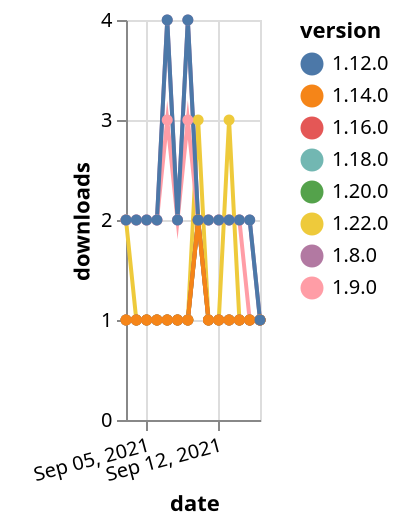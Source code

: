{"$schema": "https://vega.github.io/schema/vega-lite/v5.json", "description": "A simple bar chart with embedded data.", "data": {"values": [{"date": "2021-09-03", "total": 171, "delta": 1, "version": "1.18.0"}, {"date": "2021-09-04", "total": 172, "delta": 1, "version": "1.18.0"}, {"date": "2021-09-05", "total": 173, "delta": 1, "version": "1.18.0"}, {"date": "2021-09-06", "total": 174, "delta": 1, "version": "1.18.0"}, {"date": "2021-09-07", "total": 175, "delta": 1, "version": "1.18.0"}, {"date": "2021-09-08", "total": 176, "delta": 1, "version": "1.18.0"}, {"date": "2021-09-09", "total": 177, "delta": 1, "version": "1.18.0"}, {"date": "2021-09-10", "total": 179, "delta": 2, "version": "1.18.0"}, {"date": "2021-09-11", "total": 180, "delta": 1, "version": "1.18.0"}, {"date": "2021-09-12", "total": 181, "delta": 1, "version": "1.18.0"}, {"date": "2021-09-13", "total": 182, "delta": 1, "version": "1.18.0"}, {"date": "2021-09-14", "total": 183, "delta": 1, "version": "1.18.0"}, {"date": "2021-09-15", "total": 184, "delta": 1, "version": "1.18.0"}, {"date": "2021-09-16", "total": 185, "delta": 1, "version": "1.18.0"}, {"date": "2021-09-03", "total": 184, "delta": 2, "version": "1.22.0"}, {"date": "2021-09-04", "total": 185, "delta": 1, "version": "1.22.0"}, {"date": "2021-09-05", "total": 186, "delta": 1, "version": "1.22.0"}, {"date": "2021-09-06", "total": 187, "delta": 1, "version": "1.22.0"}, {"date": "2021-09-07", "total": 188, "delta": 1, "version": "1.22.0"}, {"date": "2021-09-08", "total": 189, "delta": 1, "version": "1.22.0"}, {"date": "2021-09-09", "total": 190, "delta": 1, "version": "1.22.0"}, {"date": "2021-09-10", "total": 193, "delta": 3, "version": "1.22.0"}, {"date": "2021-09-11", "total": 194, "delta": 1, "version": "1.22.0"}, {"date": "2021-09-12", "total": 195, "delta": 1, "version": "1.22.0"}, {"date": "2021-09-13", "total": 198, "delta": 3, "version": "1.22.0"}, {"date": "2021-09-14", "total": 199, "delta": 1, "version": "1.22.0"}, {"date": "2021-09-15", "total": 200, "delta": 1, "version": "1.22.0"}, {"date": "2021-09-16", "total": 201, "delta": 1, "version": "1.22.0"}, {"date": "2021-09-03", "total": 3104, "delta": 2, "version": "1.8.0"}, {"date": "2021-09-04", "total": 3106, "delta": 2, "version": "1.8.0"}, {"date": "2021-09-05", "total": 3108, "delta": 2, "version": "1.8.0"}, {"date": "2021-09-06", "total": 3110, "delta": 2, "version": "1.8.0"}, {"date": "2021-09-07", "total": 3114, "delta": 4, "version": "1.8.0"}, {"date": "2021-09-08", "total": 3116, "delta": 2, "version": "1.8.0"}, {"date": "2021-09-09", "total": 3120, "delta": 4, "version": "1.8.0"}, {"date": "2021-09-10", "total": 3122, "delta": 2, "version": "1.8.0"}, {"date": "2021-09-11", "total": 3124, "delta": 2, "version": "1.8.0"}, {"date": "2021-09-12", "total": 3126, "delta": 2, "version": "1.8.0"}, {"date": "2021-09-13", "total": 3128, "delta": 2, "version": "1.8.0"}, {"date": "2021-09-14", "total": 3130, "delta": 2, "version": "1.8.0"}, {"date": "2021-09-15", "total": 3132, "delta": 2, "version": "1.8.0"}, {"date": "2021-09-16", "total": 3133, "delta": 1, "version": "1.8.0"}, {"date": "2021-09-03", "total": 2515, "delta": 2, "version": "1.9.0"}, {"date": "2021-09-04", "total": 2517, "delta": 2, "version": "1.9.0"}, {"date": "2021-09-05", "total": 2519, "delta": 2, "version": "1.9.0"}, {"date": "2021-09-06", "total": 2521, "delta": 2, "version": "1.9.0"}, {"date": "2021-09-07", "total": 2524, "delta": 3, "version": "1.9.0"}, {"date": "2021-09-08", "total": 2526, "delta": 2, "version": "1.9.0"}, {"date": "2021-09-09", "total": 2529, "delta": 3, "version": "1.9.0"}, {"date": "2021-09-10", "total": 2531, "delta": 2, "version": "1.9.0"}, {"date": "2021-09-11", "total": 2533, "delta": 2, "version": "1.9.0"}, {"date": "2021-09-12", "total": 2535, "delta": 2, "version": "1.9.0"}, {"date": "2021-09-13", "total": 2537, "delta": 2, "version": "1.9.0"}, {"date": "2021-09-14", "total": 2539, "delta": 2, "version": "1.9.0"}, {"date": "2021-09-15", "total": 2540, "delta": 1, "version": "1.9.0"}, {"date": "2021-09-16", "total": 2541, "delta": 1, "version": "1.9.0"}, {"date": "2021-09-03", "total": 154, "delta": 1, "version": "1.20.0"}, {"date": "2021-09-04", "total": 155, "delta": 1, "version": "1.20.0"}, {"date": "2021-09-05", "total": 156, "delta": 1, "version": "1.20.0"}, {"date": "2021-09-06", "total": 157, "delta": 1, "version": "1.20.0"}, {"date": "2021-09-07", "total": 158, "delta": 1, "version": "1.20.0"}, {"date": "2021-09-08", "total": 159, "delta": 1, "version": "1.20.0"}, {"date": "2021-09-09", "total": 160, "delta": 1, "version": "1.20.0"}, {"date": "2021-09-10", "total": 162, "delta": 2, "version": "1.20.0"}, {"date": "2021-09-11", "total": 163, "delta": 1, "version": "1.20.0"}, {"date": "2021-09-12", "total": 164, "delta": 1, "version": "1.20.0"}, {"date": "2021-09-13", "total": 165, "delta": 1, "version": "1.20.0"}, {"date": "2021-09-14", "total": 166, "delta": 1, "version": "1.20.0"}, {"date": "2021-09-15", "total": 167, "delta": 1, "version": "1.20.0"}, {"date": "2021-09-16", "total": 168, "delta": 1, "version": "1.20.0"}, {"date": "2021-09-03", "total": 180, "delta": 1, "version": "1.16.0"}, {"date": "2021-09-04", "total": 181, "delta": 1, "version": "1.16.0"}, {"date": "2021-09-05", "total": 182, "delta": 1, "version": "1.16.0"}, {"date": "2021-09-06", "total": 183, "delta": 1, "version": "1.16.0"}, {"date": "2021-09-07", "total": 184, "delta": 1, "version": "1.16.0"}, {"date": "2021-09-08", "total": 185, "delta": 1, "version": "1.16.0"}, {"date": "2021-09-09", "total": 186, "delta": 1, "version": "1.16.0"}, {"date": "2021-09-10", "total": 188, "delta": 2, "version": "1.16.0"}, {"date": "2021-09-11", "total": 189, "delta": 1, "version": "1.16.0"}, {"date": "2021-09-12", "total": 190, "delta": 1, "version": "1.16.0"}, {"date": "2021-09-13", "total": 191, "delta": 1, "version": "1.16.0"}, {"date": "2021-09-14", "total": 192, "delta": 1, "version": "1.16.0"}, {"date": "2021-09-15", "total": 193, "delta": 1, "version": "1.16.0"}, {"date": "2021-09-16", "total": 194, "delta": 1, "version": "1.16.0"}, {"date": "2021-09-03", "total": 238, "delta": 1, "version": "1.14.0"}, {"date": "2021-09-04", "total": 239, "delta": 1, "version": "1.14.0"}, {"date": "2021-09-05", "total": 240, "delta": 1, "version": "1.14.0"}, {"date": "2021-09-06", "total": 241, "delta": 1, "version": "1.14.0"}, {"date": "2021-09-07", "total": 242, "delta": 1, "version": "1.14.0"}, {"date": "2021-09-08", "total": 243, "delta": 1, "version": "1.14.0"}, {"date": "2021-09-09", "total": 244, "delta": 1, "version": "1.14.0"}, {"date": "2021-09-10", "total": 246, "delta": 2, "version": "1.14.0"}, {"date": "2021-09-11", "total": 247, "delta": 1, "version": "1.14.0"}, {"date": "2021-09-12", "total": 248, "delta": 1, "version": "1.14.0"}, {"date": "2021-09-13", "total": 249, "delta": 1, "version": "1.14.0"}, {"date": "2021-09-14", "total": 250, "delta": 1, "version": "1.14.0"}, {"date": "2021-09-15", "total": 251, "delta": 1, "version": "1.14.0"}, {"date": "2021-09-16", "total": 252, "delta": 1, "version": "1.14.0"}, {"date": "2021-09-03", "total": 2432, "delta": 2, "version": "1.12.0"}, {"date": "2021-09-04", "total": 2434, "delta": 2, "version": "1.12.0"}, {"date": "2021-09-05", "total": 2436, "delta": 2, "version": "1.12.0"}, {"date": "2021-09-06", "total": 2438, "delta": 2, "version": "1.12.0"}, {"date": "2021-09-07", "total": 2442, "delta": 4, "version": "1.12.0"}, {"date": "2021-09-08", "total": 2444, "delta": 2, "version": "1.12.0"}, {"date": "2021-09-09", "total": 2448, "delta": 4, "version": "1.12.0"}, {"date": "2021-09-10", "total": 2450, "delta": 2, "version": "1.12.0"}, {"date": "2021-09-11", "total": 2452, "delta": 2, "version": "1.12.0"}, {"date": "2021-09-12", "total": 2454, "delta": 2, "version": "1.12.0"}, {"date": "2021-09-13", "total": 2456, "delta": 2, "version": "1.12.0"}, {"date": "2021-09-14", "total": 2458, "delta": 2, "version": "1.12.0"}, {"date": "2021-09-15", "total": 2460, "delta": 2, "version": "1.12.0"}, {"date": "2021-09-16", "total": 2461, "delta": 1, "version": "1.12.0"}]}, "width": "container", "mark": {"type": "line", "point": {"filled": true}}, "encoding": {"x": {"field": "date", "type": "temporal", "timeUnit": "yearmonthdate", "title": "date", "axis": {"labelAngle": -15}}, "y": {"field": "delta", "type": "quantitative", "title": "downloads"}, "color": {"field": "version", "type": "nominal"}, "tooltip": {"field": "delta"}}}